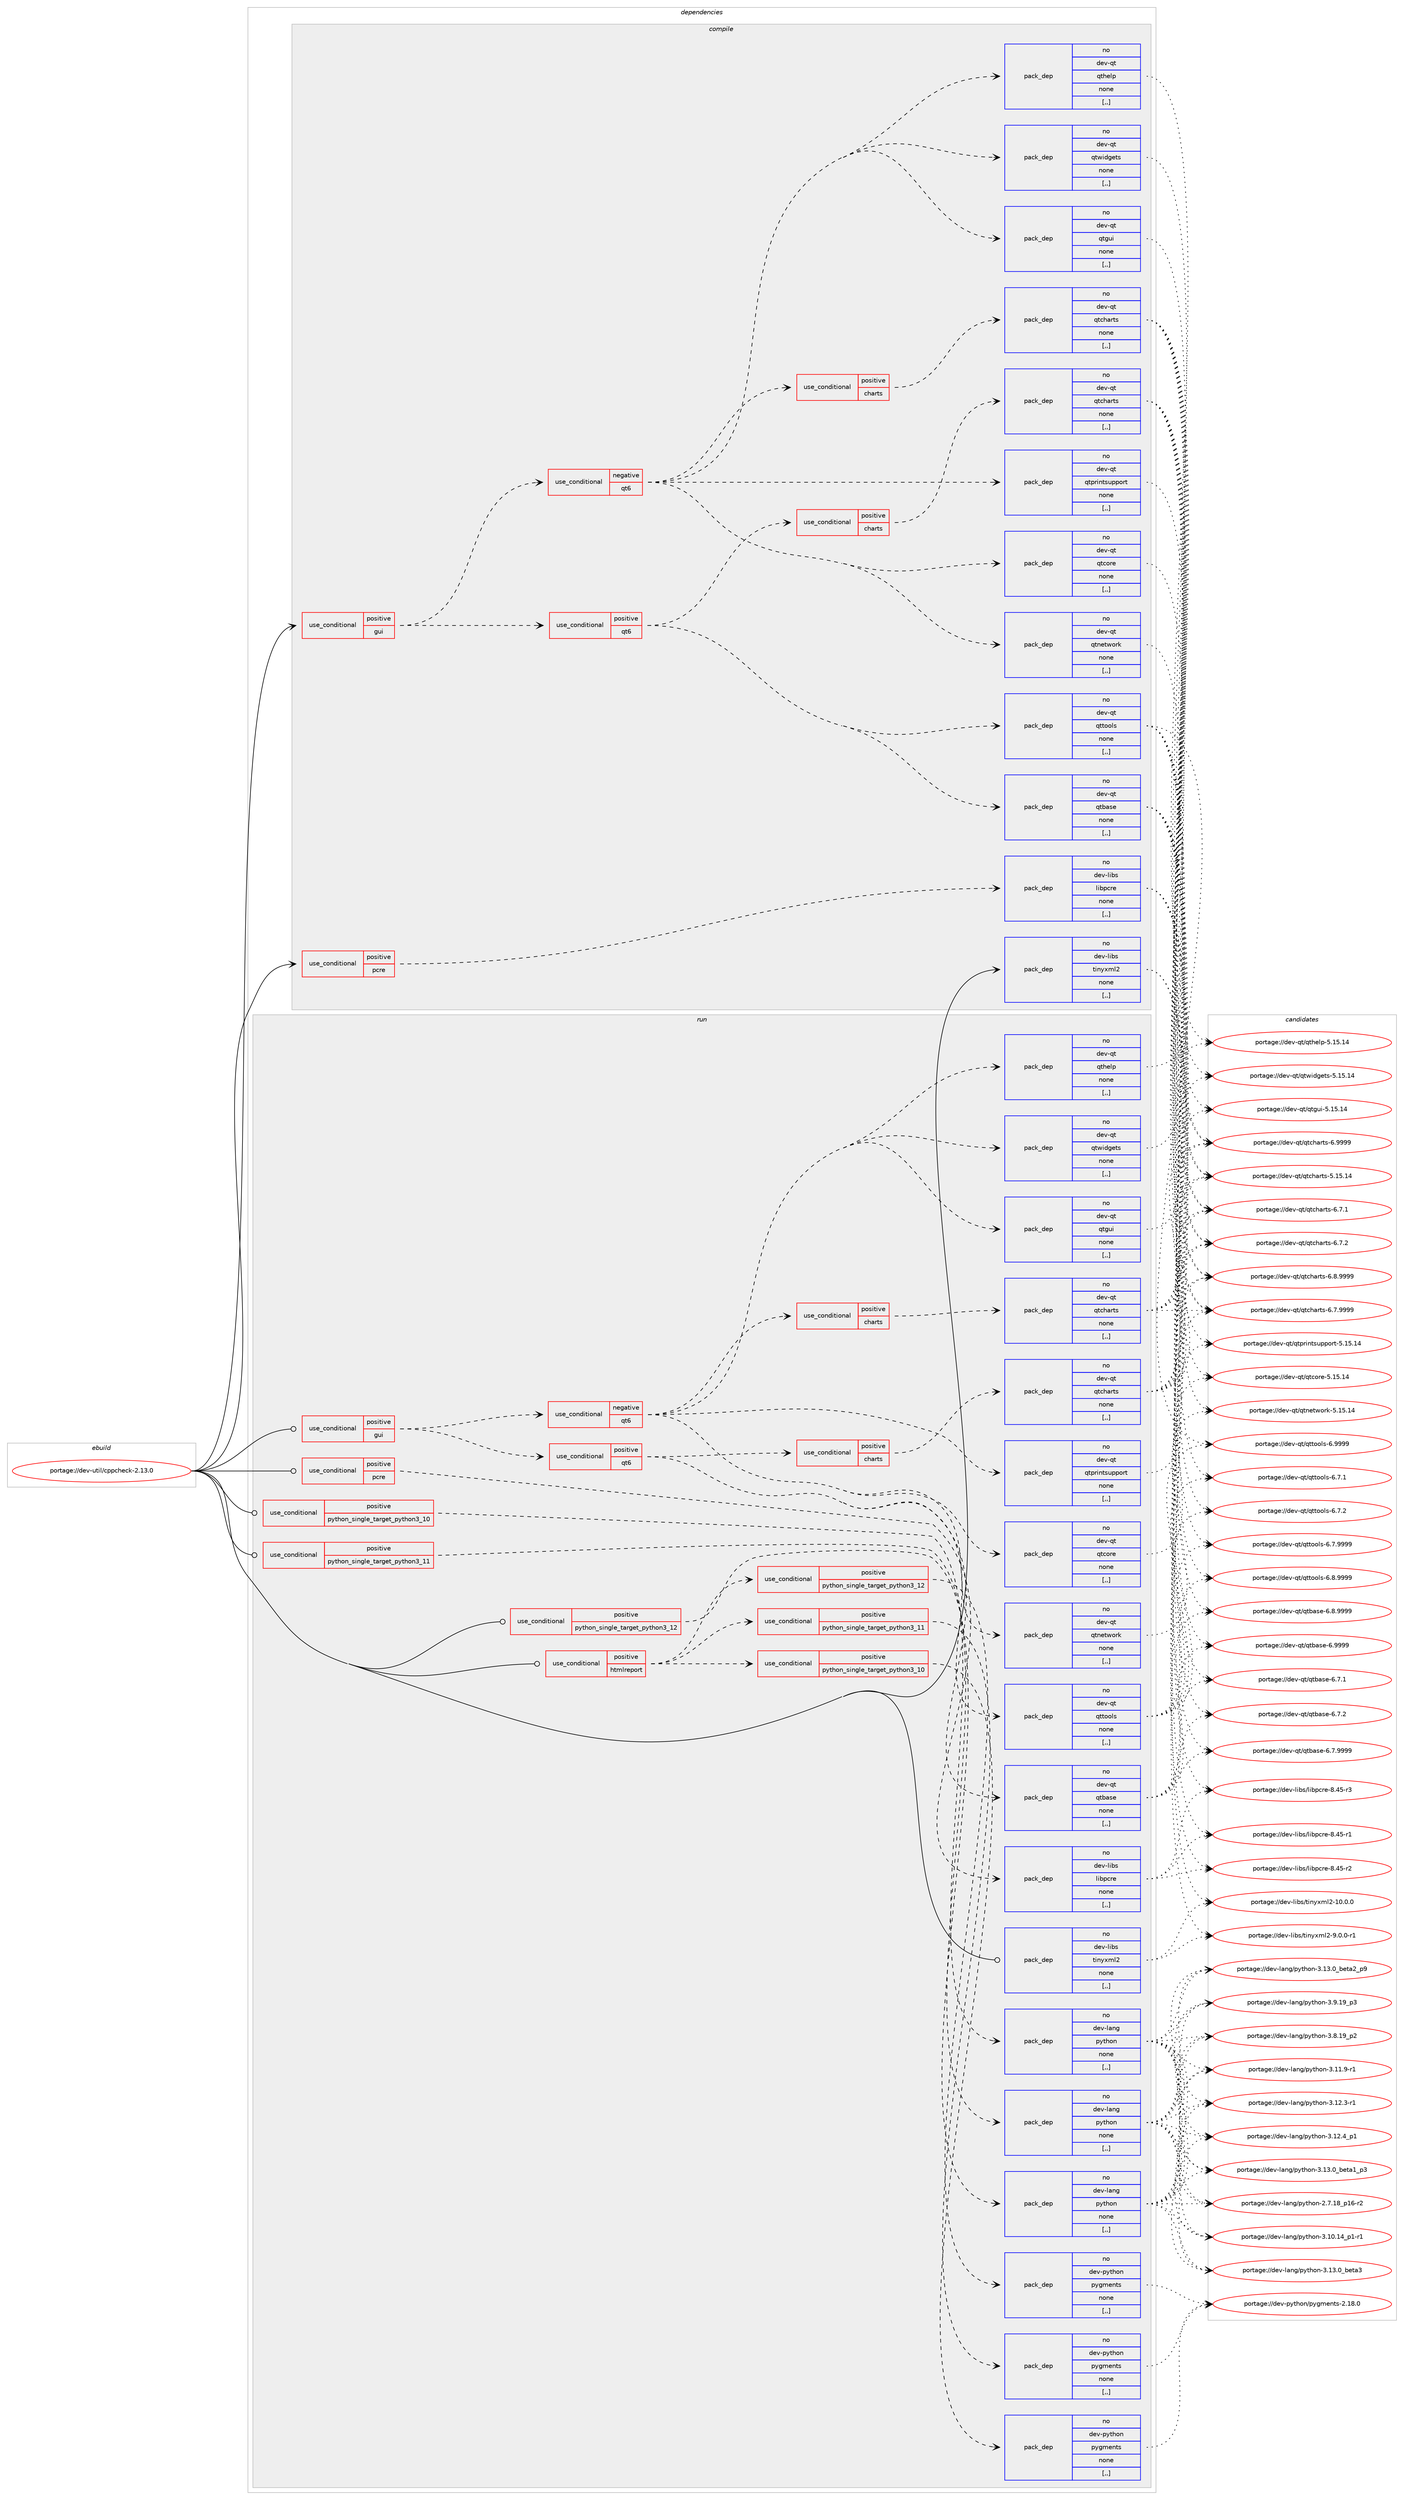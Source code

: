 digraph prolog {

# *************
# Graph options
# *************

newrank=true;
concentrate=true;
compound=true;
graph [rankdir=LR,fontname=Helvetica,fontsize=10,ranksep=1.5];#, ranksep=2.5, nodesep=0.2];
edge  [arrowhead=vee];
node  [fontname=Helvetica,fontsize=10];

# **********
# The ebuild
# **********

subgraph cluster_leftcol {
color=gray;
rank=same;
label=<<i>ebuild</i>>;
id [label="portage://dev-util/cppcheck-2.13.0", color=red, width=4, href="../dev-util/cppcheck-2.13.0.svg"];
}

# ****************
# The dependencies
# ****************

subgraph cluster_midcol {
color=gray;
label=<<i>dependencies</i>>;
subgraph cluster_compile {
fillcolor="#eeeeee";
style=filled;
label=<<i>compile</i>>;
subgraph cond58137 {
dependency207832 [label=<<TABLE BORDER="0" CELLBORDER="1" CELLSPACING="0" CELLPADDING="4"><TR><TD ROWSPAN="3" CELLPADDING="10">use_conditional</TD></TR><TR><TD>positive</TD></TR><TR><TD>gui</TD></TR></TABLE>>, shape=none, color=red];
subgraph cond58138 {
dependency207833 [label=<<TABLE BORDER="0" CELLBORDER="1" CELLSPACING="0" CELLPADDING="4"><TR><TD ROWSPAN="3" CELLPADDING="10">use_conditional</TD></TR><TR><TD>positive</TD></TR><TR><TD>qt6</TD></TR></TABLE>>, shape=none, color=red];
subgraph pack148309 {
dependency207834 [label=<<TABLE BORDER="0" CELLBORDER="1" CELLSPACING="0" CELLPADDING="4" WIDTH="220"><TR><TD ROWSPAN="6" CELLPADDING="30">pack_dep</TD></TR><TR><TD WIDTH="110">no</TD></TR><TR><TD>dev-qt</TD></TR><TR><TD>qtbase</TD></TR><TR><TD>none</TD></TR><TR><TD>[,,]</TD></TR></TABLE>>, shape=none, color=blue];
}
dependency207833:e -> dependency207834:w [weight=20,style="dashed",arrowhead="vee"];
subgraph pack148310 {
dependency207835 [label=<<TABLE BORDER="0" CELLBORDER="1" CELLSPACING="0" CELLPADDING="4" WIDTH="220"><TR><TD ROWSPAN="6" CELLPADDING="30">pack_dep</TD></TR><TR><TD WIDTH="110">no</TD></TR><TR><TD>dev-qt</TD></TR><TR><TD>qttools</TD></TR><TR><TD>none</TD></TR><TR><TD>[,,]</TD></TR></TABLE>>, shape=none, color=blue];
}
dependency207833:e -> dependency207835:w [weight=20,style="dashed",arrowhead="vee"];
subgraph cond58139 {
dependency207836 [label=<<TABLE BORDER="0" CELLBORDER="1" CELLSPACING="0" CELLPADDING="4"><TR><TD ROWSPAN="3" CELLPADDING="10">use_conditional</TD></TR><TR><TD>positive</TD></TR><TR><TD>charts</TD></TR></TABLE>>, shape=none, color=red];
subgraph pack148311 {
dependency207837 [label=<<TABLE BORDER="0" CELLBORDER="1" CELLSPACING="0" CELLPADDING="4" WIDTH="220"><TR><TD ROWSPAN="6" CELLPADDING="30">pack_dep</TD></TR><TR><TD WIDTH="110">no</TD></TR><TR><TD>dev-qt</TD></TR><TR><TD>qtcharts</TD></TR><TR><TD>none</TD></TR><TR><TD>[,,]</TD></TR></TABLE>>, shape=none, color=blue];
}
dependency207836:e -> dependency207837:w [weight=20,style="dashed",arrowhead="vee"];
}
dependency207833:e -> dependency207836:w [weight=20,style="dashed",arrowhead="vee"];
}
dependency207832:e -> dependency207833:w [weight=20,style="dashed",arrowhead="vee"];
subgraph cond58140 {
dependency207838 [label=<<TABLE BORDER="0" CELLBORDER="1" CELLSPACING="0" CELLPADDING="4"><TR><TD ROWSPAN="3" CELLPADDING="10">use_conditional</TD></TR><TR><TD>negative</TD></TR><TR><TD>qt6</TD></TR></TABLE>>, shape=none, color=red];
subgraph pack148312 {
dependency207839 [label=<<TABLE BORDER="0" CELLBORDER="1" CELLSPACING="0" CELLPADDING="4" WIDTH="220"><TR><TD ROWSPAN="6" CELLPADDING="30">pack_dep</TD></TR><TR><TD WIDTH="110">no</TD></TR><TR><TD>dev-qt</TD></TR><TR><TD>qtcore</TD></TR><TR><TD>none</TD></TR><TR><TD>[,,]</TD></TR></TABLE>>, shape=none, color=blue];
}
dependency207838:e -> dependency207839:w [weight=20,style="dashed",arrowhead="vee"];
subgraph pack148313 {
dependency207840 [label=<<TABLE BORDER="0" CELLBORDER="1" CELLSPACING="0" CELLPADDING="4" WIDTH="220"><TR><TD ROWSPAN="6" CELLPADDING="30">pack_dep</TD></TR><TR><TD WIDTH="110">no</TD></TR><TR><TD>dev-qt</TD></TR><TR><TD>qtgui</TD></TR><TR><TD>none</TD></TR><TR><TD>[,,]</TD></TR></TABLE>>, shape=none, color=blue];
}
dependency207838:e -> dependency207840:w [weight=20,style="dashed",arrowhead="vee"];
subgraph pack148314 {
dependency207841 [label=<<TABLE BORDER="0" CELLBORDER="1" CELLSPACING="0" CELLPADDING="4" WIDTH="220"><TR><TD ROWSPAN="6" CELLPADDING="30">pack_dep</TD></TR><TR><TD WIDTH="110">no</TD></TR><TR><TD>dev-qt</TD></TR><TR><TD>qthelp</TD></TR><TR><TD>none</TD></TR><TR><TD>[,,]</TD></TR></TABLE>>, shape=none, color=blue];
}
dependency207838:e -> dependency207841:w [weight=20,style="dashed",arrowhead="vee"];
subgraph pack148315 {
dependency207842 [label=<<TABLE BORDER="0" CELLBORDER="1" CELLSPACING="0" CELLPADDING="4" WIDTH="220"><TR><TD ROWSPAN="6" CELLPADDING="30">pack_dep</TD></TR><TR><TD WIDTH="110">no</TD></TR><TR><TD>dev-qt</TD></TR><TR><TD>qtnetwork</TD></TR><TR><TD>none</TD></TR><TR><TD>[,,]</TD></TR></TABLE>>, shape=none, color=blue];
}
dependency207838:e -> dependency207842:w [weight=20,style="dashed",arrowhead="vee"];
subgraph pack148316 {
dependency207843 [label=<<TABLE BORDER="0" CELLBORDER="1" CELLSPACING="0" CELLPADDING="4" WIDTH="220"><TR><TD ROWSPAN="6" CELLPADDING="30">pack_dep</TD></TR><TR><TD WIDTH="110">no</TD></TR><TR><TD>dev-qt</TD></TR><TR><TD>qtprintsupport</TD></TR><TR><TD>none</TD></TR><TR><TD>[,,]</TD></TR></TABLE>>, shape=none, color=blue];
}
dependency207838:e -> dependency207843:w [weight=20,style="dashed",arrowhead="vee"];
subgraph pack148317 {
dependency207844 [label=<<TABLE BORDER="0" CELLBORDER="1" CELLSPACING="0" CELLPADDING="4" WIDTH="220"><TR><TD ROWSPAN="6" CELLPADDING="30">pack_dep</TD></TR><TR><TD WIDTH="110">no</TD></TR><TR><TD>dev-qt</TD></TR><TR><TD>qtwidgets</TD></TR><TR><TD>none</TD></TR><TR><TD>[,,]</TD></TR></TABLE>>, shape=none, color=blue];
}
dependency207838:e -> dependency207844:w [weight=20,style="dashed",arrowhead="vee"];
subgraph cond58141 {
dependency207845 [label=<<TABLE BORDER="0" CELLBORDER="1" CELLSPACING="0" CELLPADDING="4"><TR><TD ROWSPAN="3" CELLPADDING="10">use_conditional</TD></TR><TR><TD>positive</TD></TR><TR><TD>charts</TD></TR></TABLE>>, shape=none, color=red];
subgraph pack148318 {
dependency207846 [label=<<TABLE BORDER="0" CELLBORDER="1" CELLSPACING="0" CELLPADDING="4" WIDTH="220"><TR><TD ROWSPAN="6" CELLPADDING="30">pack_dep</TD></TR><TR><TD WIDTH="110">no</TD></TR><TR><TD>dev-qt</TD></TR><TR><TD>qtcharts</TD></TR><TR><TD>none</TD></TR><TR><TD>[,,]</TD></TR></TABLE>>, shape=none, color=blue];
}
dependency207845:e -> dependency207846:w [weight=20,style="dashed",arrowhead="vee"];
}
dependency207838:e -> dependency207845:w [weight=20,style="dashed",arrowhead="vee"];
}
dependency207832:e -> dependency207838:w [weight=20,style="dashed",arrowhead="vee"];
}
id:e -> dependency207832:w [weight=20,style="solid",arrowhead="vee"];
subgraph cond58142 {
dependency207847 [label=<<TABLE BORDER="0" CELLBORDER="1" CELLSPACING="0" CELLPADDING="4"><TR><TD ROWSPAN="3" CELLPADDING="10">use_conditional</TD></TR><TR><TD>positive</TD></TR><TR><TD>pcre</TD></TR></TABLE>>, shape=none, color=red];
subgraph pack148319 {
dependency207848 [label=<<TABLE BORDER="0" CELLBORDER="1" CELLSPACING="0" CELLPADDING="4" WIDTH="220"><TR><TD ROWSPAN="6" CELLPADDING="30">pack_dep</TD></TR><TR><TD WIDTH="110">no</TD></TR><TR><TD>dev-libs</TD></TR><TR><TD>libpcre</TD></TR><TR><TD>none</TD></TR><TR><TD>[,,]</TD></TR></TABLE>>, shape=none, color=blue];
}
dependency207847:e -> dependency207848:w [weight=20,style="dashed",arrowhead="vee"];
}
id:e -> dependency207847:w [weight=20,style="solid",arrowhead="vee"];
subgraph pack148320 {
dependency207849 [label=<<TABLE BORDER="0" CELLBORDER="1" CELLSPACING="0" CELLPADDING="4" WIDTH="220"><TR><TD ROWSPAN="6" CELLPADDING="30">pack_dep</TD></TR><TR><TD WIDTH="110">no</TD></TR><TR><TD>dev-libs</TD></TR><TR><TD>tinyxml2</TD></TR><TR><TD>none</TD></TR><TR><TD>[,,]</TD></TR></TABLE>>, shape=none, color=blue];
}
id:e -> dependency207849:w [weight=20,style="solid",arrowhead="vee"];
}
subgraph cluster_compileandrun {
fillcolor="#eeeeee";
style=filled;
label=<<i>compile and run</i>>;
}
subgraph cluster_run {
fillcolor="#eeeeee";
style=filled;
label=<<i>run</i>>;
subgraph cond58143 {
dependency207850 [label=<<TABLE BORDER="0" CELLBORDER="1" CELLSPACING="0" CELLPADDING="4"><TR><TD ROWSPAN="3" CELLPADDING="10">use_conditional</TD></TR><TR><TD>positive</TD></TR><TR><TD>gui</TD></TR></TABLE>>, shape=none, color=red];
subgraph cond58144 {
dependency207851 [label=<<TABLE BORDER="0" CELLBORDER="1" CELLSPACING="0" CELLPADDING="4"><TR><TD ROWSPAN="3" CELLPADDING="10">use_conditional</TD></TR><TR><TD>positive</TD></TR><TR><TD>qt6</TD></TR></TABLE>>, shape=none, color=red];
subgraph pack148321 {
dependency207852 [label=<<TABLE BORDER="0" CELLBORDER="1" CELLSPACING="0" CELLPADDING="4" WIDTH="220"><TR><TD ROWSPAN="6" CELLPADDING="30">pack_dep</TD></TR><TR><TD WIDTH="110">no</TD></TR><TR><TD>dev-qt</TD></TR><TR><TD>qtbase</TD></TR><TR><TD>none</TD></TR><TR><TD>[,,]</TD></TR></TABLE>>, shape=none, color=blue];
}
dependency207851:e -> dependency207852:w [weight=20,style="dashed",arrowhead="vee"];
subgraph pack148322 {
dependency207853 [label=<<TABLE BORDER="0" CELLBORDER="1" CELLSPACING="0" CELLPADDING="4" WIDTH="220"><TR><TD ROWSPAN="6" CELLPADDING="30">pack_dep</TD></TR><TR><TD WIDTH="110">no</TD></TR><TR><TD>dev-qt</TD></TR><TR><TD>qttools</TD></TR><TR><TD>none</TD></TR><TR><TD>[,,]</TD></TR></TABLE>>, shape=none, color=blue];
}
dependency207851:e -> dependency207853:w [weight=20,style="dashed",arrowhead="vee"];
subgraph cond58145 {
dependency207854 [label=<<TABLE BORDER="0" CELLBORDER="1" CELLSPACING="0" CELLPADDING="4"><TR><TD ROWSPAN="3" CELLPADDING="10">use_conditional</TD></TR><TR><TD>positive</TD></TR><TR><TD>charts</TD></TR></TABLE>>, shape=none, color=red];
subgraph pack148323 {
dependency207855 [label=<<TABLE BORDER="0" CELLBORDER="1" CELLSPACING="0" CELLPADDING="4" WIDTH="220"><TR><TD ROWSPAN="6" CELLPADDING="30">pack_dep</TD></TR><TR><TD WIDTH="110">no</TD></TR><TR><TD>dev-qt</TD></TR><TR><TD>qtcharts</TD></TR><TR><TD>none</TD></TR><TR><TD>[,,]</TD></TR></TABLE>>, shape=none, color=blue];
}
dependency207854:e -> dependency207855:w [weight=20,style="dashed",arrowhead="vee"];
}
dependency207851:e -> dependency207854:w [weight=20,style="dashed",arrowhead="vee"];
}
dependency207850:e -> dependency207851:w [weight=20,style="dashed",arrowhead="vee"];
subgraph cond58146 {
dependency207856 [label=<<TABLE BORDER="0" CELLBORDER="1" CELLSPACING="0" CELLPADDING="4"><TR><TD ROWSPAN="3" CELLPADDING="10">use_conditional</TD></TR><TR><TD>negative</TD></TR><TR><TD>qt6</TD></TR></TABLE>>, shape=none, color=red];
subgraph pack148324 {
dependency207857 [label=<<TABLE BORDER="0" CELLBORDER="1" CELLSPACING="0" CELLPADDING="4" WIDTH="220"><TR><TD ROWSPAN="6" CELLPADDING="30">pack_dep</TD></TR><TR><TD WIDTH="110">no</TD></TR><TR><TD>dev-qt</TD></TR><TR><TD>qtcore</TD></TR><TR><TD>none</TD></TR><TR><TD>[,,]</TD></TR></TABLE>>, shape=none, color=blue];
}
dependency207856:e -> dependency207857:w [weight=20,style="dashed",arrowhead="vee"];
subgraph pack148325 {
dependency207858 [label=<<TABLE BORDER="0" CELLBORDER="1" CELLSPACING="0" CELLPADDING="4" WIDTH="220"><TR><TD ROWSPAN="6" CELLPADDING="30">pack_dep</TD></TR><TR><TD WIDTH="110">no</TD></TR><TR><TD>dev-qt</TD></TR><TR><TD>qtgui</TD></TR><TR><TD>none</TD></TR><TR><TD>[,,]</TD></TR></TABLE>>, shape=none, color=blue];
}
dependency207856:e -> dependency207858:w [weight=20,style="dashed",arrowhead="vee"];
subgraph pack148326 {
dependency207859 [label=<<TABLE BORDER="0" CELLBORDER="1" CELLSPACING="0" CELLPADDING="4" WIDTH="220"><TR><TD ROWSPAN="6" CELLPADDING="30">pack_dep</TD></TR><TR><TD WIDTH="110">no</TD></TR><TR><TD>dev-qt</TD></TR><TR><TD>qthelp</TD></TR><TR><TD>none</TD></TR><TR><TD>[,,]</TD></TR></TABLE>>, shape=none, color=blue];
}
dependency207856:e -> dependency207859:w [weight=20,style="dashed",arrowhead="vee"];
subgraph pack148327 {
dependency207860 [label=<<TABLE BORDER="0" CELLBORDER="1" CELLSPACING="0" CELLPADDING="4" WIDTH="220"><TR><TD ROWSPAN="6" CELLPADDING="30">pack_dep</TD></TR><TR><TD WIDTH="110">no</TD></TR><TR><TD>dev-qt</TD></TR><TR><TD>qtnetwork</TD></TR><TR><TD>none</TD></TR><TR><TD>[,,]</TD></TR></TABLE>>, shape=none, color=blue];
}
dependency207856:e -> dependency207860:w [weight=20,style="dashed",arrowhead="vee"];
subgraph pack148328 {
dependency207861 [label=<<TABLE BORDER="0" CELLBORDER="1" CELLSPACING="0" CELLPADDING="4" WIDTH="220"><TR><TD ROWSPAN="6" CELLPADDING="30">pack_dep</TD></TR><TR><TD WIDTH="110">no</TD></TR><TR><TD>dev-qt</TD></TR><TR><TD>qtprintsupport</TD></TR><TR><TD>none</TD></TR><TR><TD>[,,]</TD></TR></TABLE>>, shape=none, color=blue];
}
dependency207856:e -> dependency207861:w [weight=20,style="dashed",arrowhead="vee"];
subgraph pack148329 {
dependency207862 [label=<<TABLE BORDER="0" CELLBORDER="1" CELLSPACING="0" CELLPADDING="4" WIDTH="220"><TR><TD ROWSPAN="6" CELLPADDING="30">pack_dep</TD></TR><TR><TD WIDTH="110">no</TD></TR><TR><TD>dev-qt</TD></TR><TR><TD>qtwidgets</TD></TR><TR><TD>none</TD></TR><TR><TD>[,,]</TD></TR></TABLE>>, shape=none, color=blue];
}
dependency207856:e -> dependency207862:w [weight=20,style="dashed",arrowhead="vee"];
subgraph cond58147 {
dependency207863 [label=<<TABLE BORDER="0" CELLBORDER="1" CELLSPACING="0" CELLPADDING="4"><TR><TD ROWSPAN="3" CELLPADDING="10">use_conditional</TD></TR><TR><TD>positive</TD></TR><TR><TD>charts</TD></TR></TABLE>>, shape=none, color=red];
subgraph pack148330 {
dependency207864 [label=<<TABLE BORDER="0" CELLBORDER="1" CELLSPACING="0" CELLPADDING="4" WIDTH="220"><TR><TD ROWSPAN="6" CELLPADDING="30">pack_dep</TD></TR><TR><TD WIDTH="110">no</TD></TR><TR><TD>dev-qt</TD></TR><TR><TD>qtcharts</TD></TR><TR><TD>none</TD></TR><TR><TD>[,,]</TD></TR></TABLE>>, shape=none, color=blue];
}
dependency207863:e -> dependency207864:w [weight=20,style="dashed",arrowhead="vee"];
}
dependency207856:e -> dependency207863:w [weight=20,style="dashed",arrowhead="vee"];
}
dependency207850:e -> dependency207856:w [weight=20,style="dashed",arrowhead="vee"];
}
id:e -> dependency207850:w [weight=20,style="solid",arrowhead="odot"];
subgraph cond58148 {
dependency207865 [label=<<TABLE BORDER="0" CELLBORDER="1" CELLSPACING="0" CELLPADDING="4"><TR><TD ROWSPAN="3" CELLPADDING="10">use_conditional</TD></TR><TR><TD>positive</TD></TR><TR><TD>htmlreport</TD></TR></TABLE>>, shape=none, color=red];
subgraph cond58149 {
dependency207866 [label=<<TABLE BORDER="0" CELLBORDER="1" CELLSPACING="0" CELLPADDING="4"><TR><TD ROWSPAN="3" CELLPADDING="10">use_conditional</TD></TR><TR><TD>positive</TD></TR><TR><TD>python_single_target_python3_10</TD></TR></TABLE>>, shape=none, color=red];
subgraph pack148331 {
dependency207867 [label=<<TABLE BORDER="0" CELLBORDER="1" CELLSPACING="0" CELLPADDING="4" WIDTH="220"><TR><TD ROWSPAN="6" CELLPADDING="30">pack_dep</TD></TR><TR><TD WIDTH="110">no</TD></TR><TR><TD>dev-python</TD></TR><TR><TD>pygments</TD></TR><TR><TD>none</TD></TR><TR><TD>[,,]</TD></TR></TABLE>>, shape=none, color=blue];
}
dependency207866:e -> dependency207867:w [weight=20,style="dashed",arrowhead="vee"];
}
dependency207865:e -> dependency207866:w [weight=20,style="dashed",arrowhead="vee"];
subgraph cond58150 {
dependency207868 [label=<<TABLE BORDER="0" CELLBORDER="1" CELLSPACING="0" CELLPADDING="4"><TR><TD ROWSPAN="3" CELLPADDING="10">use_conditional</TD></TR><TR><TD>positive</TD></TR><TR><TD>python_single_target_python3_11</TD></TR></TABLE>>, shape=none, color=red];
subgraph pack148332 {
dependency207869 [label=<<TABLE BORDER="0" CELLBORDER="1" CELLSPACING="0" CELLPADDING="4" WIDTH="220"><TR><TD ROWSPAN="6" CELLPADDING="30">pack_dep</TD></TR><TR><TD WIDTH="110">no</TD></TR><TR><TD>dev-python</TD></TR><TR><TD>pygments</TD></TR><TR><TD>none</TD></TR><TR><TD>[,,]</TD></TR></TABLE>>, shape=none, color=blue];
}
dependency207868:e -> dependency207869:w [weight=20,style="dashed",arrowhead="vee"];
}
dependency207865:e -> dependency207868:w [weight=20,style="dashed",arrowhead="vee"];
subgraph cond58151 {
dependency207870 [label=<<TABLE BORDER="0" CELLBORDER="1" CELLSPACING="0" CELLPADDING="4"><TR><TD ROWSPAN="3" CELLPADDING="10">use_conditional</TD></TR><TR><TD>positive</TD></TR><TR><TD>python_single_target_python3_12</TD></TR></TABLE>>, shape=none, color=red];
subgraph pack148333 {
dependency207871 [label=<<TABLE BORDER="0" CELLBORDER="1" CELLSPACING="0" CELLPADDING="4" WIDTH="220"><TR><TD ROWSPAN="6" CELLPADDING="30">pack_dep</TD></TR><TR><TD WIDTH="110">no</TD></TR><TR><TD>dev-python</TD></TR><TR><TD>pygments</TD></TR><TR><TD>none</TD></TR><TR><TD>[,,]</TD></TR></TABLE>>, shape=none, color=blue];
}
dependency207870:e -> dependency207871:w [weight=20,style="dashed",arrowhead="vee"];
}
dependency207865:e -> dependency207870:w [weight=20,style="dashed",arrowhead="vee"];
}
id:e -> dependency207865:w [weight=20,style="solid",arrowhead="odot"];
subgraph cond58152 {
dependency207872 [label=<<TABLE BORDER="0" CELLBORDER="1" CELLSPACING="0" CELLPADDING="4"><TR><TD ROWSPAN="3" CELLPADDING="10">use_conditional</TD></TR><TR><TD>positive</TD></TR><TR><TD>pcre</TD></TR></TABLE>>, shape=none, color=red];
subgraph pack148334 {
dependency207873 [label=<<TABLE BORDER="0" CELLBORDER="1" CELLSPACING="0" CELLPADDING="4" WIDTH="220"><TR><TD ROWSPAN="6" CELLPADDING="30">pack_dep</TD></TR><TR><TD WIDTH="110">no</TD></TR><TR><TD>dev-libs</TD></TR><TR><TD>libpcre</TD></TR><TR><TD>none</TD></TR><TR><TD>[,,]</TD></TR></TABLE>>, shape=none, color=blue];
}
dependency207872:e -> dependency207873:w [weight=20,style="dashed",arrowhead="vee"];
}
id:e -> dependency207872:w [weight=20,style="solid",arrowhead="odot"];
subgraph cond58153 {
dependency207874 [label=<<TABLE BORDER="0" CELLBORDER="1" CELLSPACING="0" CELLPADDING="4"><TR><TD ROWSPAN="3" CELLPADDING="10">use_conditional</TD></TR><TR><TD>positive</TD></TR><TR><TD>python_single_target_python3_10</TD></TR></TABLE>>, shape=none, color=red];
subgraph pack148335 {
dependency207875 [label=<<TABLE BORDER="0" CELLBORDER="1" CELLSPACING="0" CELLPADDING="4" WIDTH="220"><TR><TD ROWSPAN="6" CELLPADDING="30">pack_dep</TD></TR><TR><TD WIDTH="110">no</TD></TR><TR><TD>dev-lang</TD></TR><TR><TD>python</TD></TR><TR><TD>none</TD></TR><TR><TD>[,,]</TD></TR></TABLE>>, shape=none, color=blue];
}
dependency207874:e -> dependency207875:w [weight=20,style="dashed",arrowhead="vee"];
}
id:e -> dependency207874:w [weight=20,style="solid",arrowhead="odot"];
subgraph cond58154 {
dependency207876 [label=<<TABLE BORDER="0" CELLBORDER="1" CELLSPACING="0" CELLPADDING="4"><TR><TD ROWSPAN="3" CELLPADDING="10">use_conditional</TD></TR><TR><TD>positive</TD></TR><TR><TD>python_single_target_python3_11</TD></TR></TABLE>>, shape=none, color=red];
subgraph pack148336 {
dependency207877 [label=<<TABLE BORDER="0" CELLBORDER="1" CELLSPACING="0" CELLPADDING="4" WIDTH="220"><TR><TD ROWSPAN="6" CELLPADDING="30">pack_dep</TD></TR><TR><TD WIDTH="110">no</TD></TR><TR><TD>dev-lang</TD></TR><TR><TD>python</TD></TR><TR><TD>none</TD></TR><TR><TD>[,,]</TD></TR></TABLE>>, shape=none, color=blue];
}
dependency207876:e -> dependency207877:w [weight=20,style="dashed",arrowhead="vee"];
}
id:e -> dependency207876:w [weight=20,style="solid",arrowhead="odot"];
subgraph cond58155 {
dependency207878 [label=<<TABLE BORDER="0" CELLBORDER="1" CELLSPACING="0" CELLPADDING="4"><TR><TD ROWSPAN="3" CELLPADDING="10">use_conditional</TD></TR><TR><TD>positive</TD></TR><TR><TD>python_single_target_python3_12</TD></TR></TABLE>>, shape=none, color=red];
subgraph pack148337 {
dependency207879 [label=<<TABLE BORDER="0" CELLBORDER="1" CELLSPACING="0" CELLPADDING="4" WIDTH="220"><TR><TD ROWSPAN="6" CELLPADDING="30">pack_dep</TD></TR><TR><TD WIDTH="110">no</TD></TR><TR><TD>dev-lang</TD></TR><TR><TD>python</TD></TR><TR><TD>none</TD></TR><TR><TD>[,,]</TD></TR></TABLE>>, shape=none, color=blue];
}
dependency207878:e -> dependency207879:w [weight=20,style="dashed",arrowhead="vee"];
}
id:e -> dependency207878:w [weight=20,style="solid",arrowhead="odot"];
subgraph pack148338 {
dependency207880 [label=<<TABLE BORDER="0" CELLBORDER="1" CELLSPACING="0" CELLPADDING="4" WIDTH="220"><TR><TD ROWSPAN="6" CELLPADDING="30">pack_dep</TD></TR><TR><TD WIDTH="110">no</TD></TR><TR><TD>dev-libs</TD></TR><TR><TD>tinyxml2</TD></TR><TR><TD>none</TD></TR><TR><TD>[,,]</TD></TR></TABLE>>, shape=none, color=blue];
}
id:e -> dependency207880:w [weight=20,style="solid",arrowhead="odot"];
}
}

# **************
# The candidates
# **************

subgraph cluster_choices {
rank=same;
color=gray;
label=<<i>candidates</i>>;

subgraph choice148309 {
color=black;
nodesep=1;
choice10010111845113116471131169897115101455446554649 [label="portage://dev-qt/qtbase-6.7.1", color=red, width=4,href="../dev-qt/qtbase-6.7.1.svg"];
choice10010111845113116471131169897115101455446554650 [label="portage://dev-qt/qtbase-6.7.2", color=red, width=4,href="../dev-qt/qtbase-6.7.2.svg"];
choice10010111845113116471131169897115101455446554657575757 [label="portage://dev-qt/qtbase-6.7.9999", color=red, width=4,href="../dev-qt/qtbase-6.7.9999.svg"];
choice10010111845113116471131169897115101455446564657575757 [label="portage://dev-qt/qtbase-6.8.9999", color=red, width=4,href="../dev-qt/qtbase-6.8.9999.svg"];
choice1001011184511311647113116989711510145544657575757 [label="portage://dev-qt/qtbase-6.9999", color=red, width=4,href="../dev-qt/qtbase-6.9999.svg"];
dependency207834:e -> choice10010111845113116471131169897115101455446554649:w [style=dotted,weight="100"];
dependency207834:e -> choice10010111845113116471131169897115101455446554650:w [style=dotted,weight="100"];
dependency207834:e -> choice10010111845113116471131169897115101455446554657575757:w [style=dotted,weight="100"];
dependency207834:e -> choice10010111845113116471131169897115101455446564657575757:w [style=dotted,weight="100"];
dependency207834:e -> choice1001011184511311647113116989711510145544657575757:w [style=dotted,weight="100"];
}
subgraph choice148310 {
color=black;
nodesep=1;
choice1001011184511311647113116116111111108115455446554649 [label="portage://dev-qt/qttools-6.7.1", color=red, width=4,href="../dev-qt/qttools-6.7.1.svg"];
choice1001011184511311647113116116111111108115455446554650 [label="portage://dev-qt/qttools-6.7.2", color=red, width=4,href="../dev-qt/qttools-6.7.2.svg"];
choice1001011184511311647113116116111111108115455446554657575757 [label="portage://dev-qt/qttools-6.7.9999", color=red, width=4,href="../dev-qt/qttools-6.7.9999.svg"];
choice1001011184511311647113116116111111108115455446564657575757 [label="portage://dev-qt/qttools-6.8.9999", color=red, width=4,href="../dev-qt/qttools-6.8.9999.svg"];
choice100101118451131164711311611611111110811545544657575757 [label="portage://dev-qt/qttools-6.9999", color=red, width=4,href="../dev-qt/qttools-6.9999.svg"];
dependency207835:e -> choice1001011184511311647113116116111111108115455446554649:w [style=dotted,weight="100"];
dependency207835:e -> choice1001011184511311647113116116111111108115455446554650:w [style=dotted,weight="100"];
dependency207835:e -> choice1001011184511311647113116116111111108115455446554657575757:w [style=dotted,weight="100"];
dependency207835:e -> choice1001011184511311647113116116111111108115455446564657575757:w [style=dotted,weight="100"];
dependency207835:e -> choice100101118451131164711311611611111110811545544657575757:w [style=dotted,weight="100"];
}
subgraph choice148311 {
color=black;
nodesep=1;
choice100101118451131164711311699104971141161154553464953464952 [label="portage://dev-qt/qtcharts-5.15.14", color=red, width=4,href="../dev-qt/qtcharts-5.15.14.svg"];
choice10010111845113116471131169910497114116115455446554649 [label="portage://dev-qt/qtcharts-6.7.1", color=red, width=4,href="../dev-qt/qtcharts-6.7.1.svg"];
choice10010111845113116471131169910497114116115455446554650 [label="portage://dev-qt/qtcharts-6.7.2", color=red, width=4,href="../dev-qt/qtcharts-6.7.2.svg"];
choice10010111845113116471131169910497114116115455446554657575757 [label="portage://dev-qt/qtcharts-6.7.9999", color=red, width=4,href="../dev-qt/qtcharts-6.7.9999.svg"];
choice10010111845113116471131169910497114116115455446564657575757 [label="portage://dev-qt/qtcharts-6.8.9999", color=red, width=4,href="../dev-qt/qtcharts-6.8.9999.svg"];
choice1001011184511311647113116991049711411611545544657575757 [label="portage://dev-qt/qtcharts-6.9999", color=red, width=4,href="../dev-qt/qtcharts-6.9999.svg"];
dependency207837:e -> choice100101118451131164711311699104971141161154553464953464952:w [style=dotted,weight="100"];
dependency207837:e -> choice10010111845113116471131169910497114116115455446554649:w [style=dotted,weight="100"];
dependency207837:e -> choice10010111845113116471131169910497114116115455446554650:w [style=dotted,weight="100"];
dependency207837:e -> choice10010111845113116471131169910497114116115455446554657575757:w [style=dotted,weight="100"];
dependency207837:e -> choice10010111845113116471131169910497114116115455446564657575757:w [style=dotted,weight="100"];
dependency207837:e -> choice1001011184511311647113116991049711411611545544657575757:w [style=dotted,weight="100"];
}
subgraph choice148312 {
color=black;
nodesep=1;
choice1001011184511311647113116991111141014553464953464952 [label="portage://dev-qt/qtcore-5.15.14", color=red, width=4,href="../dev-qt/qtcore-5.15.14.svg"];
dependency207839:e -> choice1001011184511311647113116991111141014553464953464952:w [style=dotted,weight="100"];
}
subgraph choice148313 {
color=black;
nodesep=1;
choice10010111845113116471131161031171054553464953464952 [label="portage://dev-qt/qtgui-5.15.14", color=red, width=4,href="../dev-qt/qtgui-5.15.14.svg"];
dependency207840:e -> choice10010111845113116471131161031171054553464953464952:w [style=dotted,weight="100"];
}
subgraph choice148314 {
color=black;
nodesep=1;
choice10010111845113116471131161041011081124553464953464952 [label="portage://dev-qt/qthelp-5.15.14", color=red, width=4,href="../dev-qt/qthelp-5.15.14.svg"];
dependency207841:e -> choice10010111845113116471131161041011081124553464953464952:w [style=dotted,weight="100"];
}
subgraph choice148315 {
color=black;
nodesep=1;
choice10010111845113116471131161101011161191111141074553464953464952 [label="portage://dev-qt/qtnetwork-5.15.14", color=red, width=4,href="../dev-qt/qtnetwork-5.15.14.svg"];
dependency207842:e -> choice10010111845113116471131161101011161191111141074553464953464952:w [style=dotted,weight="100"];
}
subgraph choice148316 {
color=black;
nodesep=1;
choice10010111845113116471131161121141051101161151171121121111141164553464953464952 [label="portage://dev-qt/qtprintsupport-5.15.14", color=red, width=4,href="../dev-qt/qtprintsupport-5.15.14.svg"];
dependency207843:e -> choice10010111845113116471131161121141051101161151171121121111141164553464953464952:w [style=dotted,weight="100"];
}
subgraph choice148317 {
color=black;
nodesep=1;
choice10010111845113116471131161191051001031011161154553464953464952 [label="portage://dev-qt/qtwidgets-5.15.14", color=red, width=4,href="../dev-qt/qtwidgets-5.15.14.svg"];
dependency207844:e -> choice10010111845113116471131161191051001031011161154553464953464952:w [style=dotted,weight="100"];
}
subgraph choice148318 {
color=black;
nodesep=1;
choice100101118451131164711311699104971141161154553464953464952 [label="portage://dev-qt/qtcharts-5.15.14", color=red, width=4,href="../dev-qt/qtcharts-5.15.14.svg"];
choice10010111845113116471131169910497114116115455446554649 [label="portage://dev-qt/qtcharts-6.7.1", color=red, width=4,href="../dev-qt/qtcharts-6.7.1.svg"];
choice10010111845113116471131169910497114116115455446554650 [label="portage://dev-qt/qtcharts-6.7.2", color=red, width=4,href="../dev-qt/qtcharts-6.7.2.svg"];
choice10010111845113116471131169910497114116115455446554657575757 [label="portage://dev-qt/qtcharts-6.7.9999", color=red, width=4,href="../dev-qt/qtcharts-6.7.9999.svg"];
choice10010111845113116471131169910497114116115455446564657575757 [label="portage://dev-qt/qtcharts-6.8.9999", color=red, width=4,href="../dev-qt/qtcharts-6.8.9999.svg"];
choice1001011184511311647113116991049711411611545544657575757 [label="portage://dev-qt/qtcharts-6.9999", color=red, width=4,href="../dev-qt/qtcharts-6.9999.svg"];
dependency207846:e -> choice100101118451131164711311699104971141161154553464953464952:w [style=dotted,weight="100"];
dependency207846:e -> choice10010111845113116471131169910497114116115455446554649:w [style=dotted,weight="100"];
dependency207846:e -> choice10010111845113116471131169910497114116115455446554650:w [style=dotted,weight="100"];
dependency207846:e -> choice10010111845113116471131169910497114116115455446554657575757:w [style=dotted,weight="100"];
dependency207846:e -> choice10010111845113116471131169910497114116115455446564657575757:w [style=dotted,weight="100"];
dependency207846:e -> choice1001011184511311647113116991049711411611545544657575757:w [style=dotted,weight="100"];
}
subgraph choice148319 {
color=black;
nodesep=1;
choice100101118451081059811547108105981129911410145564652534511449 [label="portage://dev-libs/libpcre-8.45-r1", color=red, width=4,href="../dev-libs/libpcre-8.45-r1.svg"];
choice100101118451081059811547108105981129911410145564652534511450 [label="portage://dev-libs/libpcre-8.45-r2", color=red, width=4,href="../dev-libs/libpcre-8.45-r2.svg"];
choice100101118451081059811547108105981129911410145564652534511451 [label="portage://dev-libs/libpcre-8.45-r3", color=red, width=4,href="../dev-libs/libpcre-8.45-r3.svg"];
dependency207848:e -> choice100101118451081059811547108105981129911410145564652534511449:w [style=dotted,weight="100"];
dependency207848:e -> choice100101118451081059811547108105981129911410145564652534511450:w [style=dotted,weight="100"];
dependency207848:e -> choice100101118451081059811547108105981129911410145564652534511451:w [style=dotted,weight="100"];
}
subgraph choice148320 {
color=black;
nodesep=1;
choice1001011184510810598115471161051101211201091085045494846484648 [label="portage://dev-libs/tinyxml2-10.0.0", color=red, width=4,href="../dev-libs/tinyxml2-10.0.0.svg"];
choice100101118451081059811547116105110121120109108504557464846484511449 [label="portage://dev-libs/tinyxml2-9.0.0-r1", color=red, width=4,href="../dev-libs/tinyxml2-9.0.0-r1.svg"];
dependency207849:e -> choice1001011184510810598115471161051101211201091085045494846484648:w [style=dotted,weight="100"];
dependency207849:e -> choice100101118451081059811547116105110121120109108504557464846484511449:w [style=dotted,weight="100"];
}
subgraph choice148321 {
color=black;
nodesep=1;
choice10010111845113116471131169897115101455446554649 [label="portage://dev-qt/qtbase-6.7.1", color=red, width=4,href="../dev-qt/qtbase-6.7.1.svg"];
choice10010111845113116471131169897115101455446554650 [label="portage://dev-qt/qtbase-6.7.2", color=red, width=4,href="../dev-qt/qtbase-6.7.2.svg"];
choice10010111845113116471131169897115101455446554657575757 [label="portage://dev-qt/qtbase-6.7.9999", color=red, width=4,href="../dev-qt/qtbase-6.7.9999.svg"];
choice10010111845113116471131169897115101455446564657575757 [label="portage://dev-qt/qtbase-6.8.9999", color=red, width=4,href="../dev-qt/qtbase-6.8.9999.svg"];
choice1001011184511311647113116989711510145544657575757 [label="portage://dev-qt/qtbase-6.9999", color=red, width=4,href="../dev-qt/qtbase-6.9999.svg"];
dependency207852:e -> choice10010111845113116471131169897115101455446554649:w [style=dotted,weight="100"];
dependency207852:e -> choice10010111845113116471131169897115101455446554650:w [style=dotted,weight="100"];
dependency207852:e -> choice10010111845113116471131169897115101455446554657575757:w [style=dotted,weight="100"];
dependency207852:e -> choice10010111845113116471131169897115101455446564657575757:w [style=dotted,weight="100"];
dependency207852:e -> choice1001011184511311647113116989711510145544657575757:w [style=dotted,weight="100"];
}
subgraph choice148322 {
color=black;
nodesep=1;
choice1001011184511311647113116116111111108115455446554649 [label="portage://dev-qt/qttools-6.7.1", color=red, width=4,href="../dev-qt/qttools-6.7.1.svg"];
choice1001011184511311647113116116111111108115455446554650 [label="portage://dev-qt/qttools-6.7.2", color=red, width=4,href="../dev-qt/qttools-6.7.2.svg"];
choice1001011184511311647113116116111111108115455446554657575757 [label="portage://dev-qt/qttools-6.7.9999", color=red, width=4,href="../dev-qt/qttools-6.7.9999.svg"];
choice1001011184511311647113116116111111108115455446564657575757 [label="portage://dev-qt/qttools-6.8.9999", color=red, width=4,href="../dev-qt/qttools-6.8.9999.svg"];
choice100101118451131164711311611611111110811545544657575757 [label="portage://dev-qt/qttools-6.9999", color=red, width=4,href="../dev-qt/qttools-6.9999.svg"];
dependency207853:e -> choice1001011184511311647113116116111111108115455446554649:w [style=dotted,weight="100"];
dependency207853:e -> choice1001011184511311647113116116111111108115455446554650:w [style=dotted,weight="100"];
dependency207853:e -> choice1001011184511311647113116116111111108115455446554657575757:w [style=dotted,weight="100"];
dependency207853:e -> choice1001011184511311647113116116111111108115455446564657575757:w [style=dotted,weight="100"];
dependency207853:e -> choice100101118451131164711311611611111110811545544657575757:w [style=dotted,weight="100"];
}
subgraph choice148323 {
color=black;
nodesep=1;
choice100101118451131164711311699104971141161154553464953464952 [label="portage://dev-qt/qtcharts-5.15.14", color=red, width=4,href="../dev-qt/qtcharts-5.15.14.svg"];
choice10010111845113116471131169910497114116115455446554649 [label="portage://dev-qt/qtcharts-6.7.1", color=red, width=4,href="../dev-qt/qtcharts-6.7.1.svg"];
choice10010111845113116471131169910497114116115455446554650 [label="portage://dev-qt/qtcharts-6.7.2", color=red, width=4,href="../dev-qt/qtcharts-6.7.2.svg"];
choice10010111845113116471131169910497114116115455446554657575757 [label="portage://dev-qt/qtcharts-6.7.9999", color=red, width=4,href="../dev-qt/qtcharts-6.7.9999.svg"];
choice10010111845113116471131169910497114116115455446564657575757 [label="portage://dev-qt/qtcharts-6.8.9999", color=red, width=4,href="../dev-qt/qtcharts-6.8.9999.svg"];
choice1001011184511311647113116991049711411611545544657575757 [label="portage://dev-qt/qtcharts-6.9999", color=red, width=4,href="../dev-qt/qtcharts-6.9999.svg"];
dependency207855:e -> choice100101118451131164711311699104971141161154553464953464952:w [style=dotted,weight="100"];
dependency207855:e -> choice10010111845113116471131169910497114116115455446554649:w [style=dotted,weight="100"];
dependency207855:e -> choice10010111845113116471131169910497114116115455446554650:w [style=dotted,weight="100"];
dependency207855:e -> choice10010111845113116471131169910497114116115455446554657575757:w [style=dotted,weight="100"];
dependency207855:e -> choice10010111845113116471131169910497114116115455446564657575757:w [style=dotted,weight="100"];
dependency207855:e -> choice1001011184511311647113116991049711411611545544657575757:w [style=dotted,weight="100"];
}
subgraph choice148324 {
color=black;
nodesep=1;
choice1001011184511311647113116991111141014553464953464952 [label="portage://dev-qt/qtcore-5.15.14", color=red, width=4,href="../dev-qt/qtcore-5.15.14.svg"];
dependency207857:e -> choice1001011184511311647113116991111141014553464953464952:w [style=dotted,weight="100"];
}
subgraph choice148325 {
color=black;
nodesep=1;
choice10010111845113116471131161031171054553464953464952 [label="portage://dev-qt/qtgui-5.15.14", color=red, width=4,href="../dev-qt/qtgui-5.15.14.svg"];
dependency207858:e -> choice10010111845113116471131161031171054553464953464952:w [style=dotted,weight="100"];
}
subgraph choice148326 {
color=black;
nodesep=1;
choice10010111845113116471131161041011081124553464953464952 [label="portage://dev-qt/qthelp-5.15.14", color=red, width=4,href="../dev-qt/qthelp-5.15.14.svg"];
dependency207859:e -> choice10010111845113116471131161041011081124553464953464952:w [style=dotted,weight="100"];
}
subgraph choice148327 {
color=black;
nodesep=1;
choice10010111845113116471131161101011161191111141074553464953464952 [label="portage://dev-qt/qtnetwork-5.15.14", color=red, width=4,href="../dev-qt/qtnetwork-5.15.14.svg"];
dependency207860:e -> choice10010111845113116471131161101011161191111141074553464953464952:w [style=dotted,weight="100"];
}
subgraph choice148328 {
color=black;
nodesep=1;
choice10010111845113116471131161121141051101161151171121121111141164553464953464952 [label="portage://dev-qt/qtprintsupport-5.15.14", color=red, width=4,href="../dev-qt/qtprintsupport-5.15.14.svg"];
dependency207861:e -> choice10010111845113116471131161121141051101161151171121121111141164553464953464952:w [style=dotted,weight="100"];
}
subgraph choice148329 {
color=black;
nodesep=1;
choice10010111845113116471131161191051001031011161154553464953464952 [label="portage://dev-qt/qtwidgets-5.15.14", color=red, width=4,href="../dev-qt/qtwidgets-5.15.14.svg"];
dependency207862:e -> choice10010111845113116471131161191051001031011161154553464953464952:w [style=dotted,weight="100"];
}
subgraph choice148330 {
color=black;
nodesep=1;
choice100101118451131164711311699104971141161154553464953464952 [label="portage://dev-qt/qtcharts-5.15.14", color=red, width=4,href="../dev-qt/qtcharts-5.15.14.svg"];
choice10010111845113116471131169910497114116115455446554649 [label="portage://dev-qt/qtcharts-6.7.1", color=red, width=4,href="../dev-qt/qtcharts-6.7.1.svg"];
choice10010111845113116471131169910497114116115455446554650 [label="portage://dev-qt/qtcharts-6.7.2", color=red, width=4,href="../dev-qt/qtcharts-6.7.2.svg"];
choice10010111845113116471131169910497114116115455446554657575757 [label="portage://dev-qt/qtcharts-6.7.9999", color=red, width=4,href="../dev-qt/qtcharts-6.7.9999.svg"];
choice10010111845113116471131169910497114116115455446564657575757 [label="portage://dev-qt/qtcharts-6.8.9999", color=red, width=4,href="../dev-qt/qtcharts-6.8.9999.svg"];
choice1001011184511311647113116991049711411611545544657575757 [label="portage://dev-qt/qtcharts-6.9999", color=red, width=4,href="../dev-qt/qtcharts-6.9999.svg"];
dependency207864:e -> choice100101118451131164711311699104971141161154553464953464952:w [style=dotted,weight="100"];
dependency207864:e -> choice10010111845113116471131169910497114116115455446554649:w [style=dotted,weight="100"];
dependency207864:e -> choice10010111845113116471131169910497114116115455446554650:w [style=dotted,weight="100"];
dependency207864:e -> choice10010111845113116471131169910497114116115455446554657575757:w [style=dotted,weight="100"];
dependency207864:e -> choice10010111845113116471131169910497114116115455446564657575757:w [style=dotted,weight="100"];
dependency207864:e -> choice1001011184511311647113116991049711411611545544657575757:w [style=dotted,weight="100"];
}
subgraph choice148331 {
color=black;
nodesep=1;
choice100101118451121211161041111104711212110310910111011611545504649564648 [label="portage://dev-python/pygments-2.18.0", color=red, width=4,href="../dev-python/pygments-2.18.0.svg"];
dependency207867:e -> choice100101118451121211161041111104711212110310910111011611545504649564648:w [style=dotted,weight="100"];
}
subgraph choice148332 {
color=black;
nodesep=1;
choice100101118451121211161041111104711212110310910111011611545504649564648 [label="portage://dev-python/pygments-2.18.0", color=red, width=4,href="../dev-python/pygments-2.18.0.svg"];
dependency207869:e -> choice100101118451121211161041111104711212110310910111011611545504649564648:w [style=dotted,weight="100"];
}
subgraph choice148333 {
color=black;
nodesep=1;
choice100101118451121211161041111104711212110310910111011611545504649564648 [label="portage://dev-python/pygments-2.18.0", color=red, width=4,href="../dev-python/pygments-2.18.0.svg"];
dependency207871:e -> choice100101118451121211161041111104711212110310910111011611545504649564648:w [style=dotted,weight="100"];
}
subgraph choice148334 {
color=black;
nodesep=1;
choice100101118451081059811547108105981129911410145564652534511449 [label="portage://dev-libs/libpcre-8.45-r1", color=red, width=4,href="../dev-libs/libpcre-8.45-r1.svg"];
choice100101118451081059811547108105981129911410145564652534511450 [label="portage://dev-libs/libpcre-8.45-r2", color=red, width=4,href="../dev-libs/libpcre-8.45-r2.svg"];
choice100101118451081059811547108105981129911410145564652534511451 [label="portage://dev-libs/libpcre-8.45-r3", color=red, width=4,href="../dev-libs/libpcre-8.45-r3.svg"];
dependency207873:e -> choice100101118451081059811547108105981129911410145564652534511449:w [style=dotted,weight="100"];
dependency207873:e -> choice100101118451081059811547108105981129911410145564652534511450:w [style=dotted,weight="100"];
dependency207873:e -> choice100101118451081059811547108105981129911410145564652534511451:w [style=dotted,weight="100"];
}
subgraph choice148335 {
color=black;
nodesep=1;
choice100101118451089711010347112121116104111110455046554649569511249544511450 [label="portage://dev-lang/python-2.7.18_p16-r2", color=red, width=4,href="../dev-lang/python-2.7.18_p16-r2.svg"];
choice100101118451089711010347112121116104111110455146494846495295112494511449 [label="portage://dev-lang/python-3.10.14_p1-r1", color=red, width=4,href="../dev-lang/python-3.10.14_p1-r1.svg"];
choice100101118451089711010347112121116104111110455146494946574511449 [label="portage://dev-lang/python-3.11.9-r1", color=red, width=4,href="../dev-lang/python-3.11.9-r1.svg"];
choice100101118451089711010347112121116104111110455146495046514511449 [label="portage://dev-lang/python-3.12.3-r1", color=red, width=4,href="../dev-lang/python-3.12.3-r1.svg"];
choice100101118451089711010347112121116104111110455146495046529511249 [label="portage://dev-lang/python-3.12.4_p1", color=red, width=4,href="../dev-lang/python-3.12.4_p1.svg"];
choice10010111845108971101034711212111610411111045514649514648959810111697499511251 [label="portage://dev-lang/python-3.13.0_beta1_p3", color=red, width=4,href="../dev-lang/python-3.13.0_beta1_p3.svg"];
choice10010111845108971101034711212111610411111045514649514648959810111697509511257 [label="portage://dev-lang/python-3.13.0_beta2_p9", color=red, width=4,href="../dev-lang/python-3.13.0_beta2_p9.svg"];
choice1001011184510897110103471121211161041111104551464951464895981011169751 [label="portage://dev-lang/python-3.13.0_beta3", color=red, width=4,href="../dev-lang/python-3.13.0_beta3.svg"];
choice100101118451089711010347112121116104111110455146564649579511250 [label="portage://dev-lang/python-3.8.19_p2", color=red, width=4,href="../dev-lang/python-3.8.19_p2.svg"];
choice100101118451089711010347112121116104111110455146574649579511251 [label="portage://dev-lang/python-3.9.19_p3", color=red, width=4,href="../dev-lang/python-3.9.19_p3.svg"];
dependency207875:e -> choice100101118451089711010347112121116104111110455046554649569511249544511450:w [style=dotted,weight="100"];
dependency207875:e -> choice100101118451089711010347112121116104111110455146494846495295112494511449:w [style=dotted,weight="100"];
dependency207875:e -> choice100101118451089711010347112121116104111110455146494946574511449:w [style=dotted,weight="100"];
dependency207875:e -> choice100101118451089711010347112121116104111110455146495046514511449:w [style=dotted,weight="100"];
dependency207875:e -> choice100101118451089711010347112121116104111110455146495046529511249:w [style=dotted,weight="100"];
dependency207875:e -> choice10010111845108971101034711212111610411111045514649514648959810111697499511251:w [style=dotted,weight="100"];
dependency207875:e -> choice10010111845108971101034711212111610411111045514649514648959810111697509511257:w [style=dotted,weight="100"];
dependency207875:e -> choice1001011184510897110103471121211161041111104551464951464895981011169751:w [style=dotted,weight="100"];
dependency207875:e -> choice100101118451089711010347112121116104111110455146564649579511250:w [style=dotted,weight="100"];
dependency207875:e -> choice100101118451089711010347112121116104111110455146574649579511251:w [style=dotted,weight="100"];
}
subgraph choice148336 {
color=black;
nodesep=1;
choice100101118451089711010347112121116104111110455046554649569511249544511450 [label="portage://dev-lang/python-2.7.18_p16-r2", color=red, width=4,href="../dev-lang/python-2.7.18_p16-r2.svg"];
choice100101118451089711010347112121116104111110455146494846495295112494511449 [label="portage://dev-lang/python-3.10.14_p1-r1", color=red, width=4,href="../dev-lang/python-3.10.14_p1-r1.svg"];
choice100101118451089711010347112121116104111110455146494946574511449 [label="portage://dev-lang/python-3.11.9-r1", color=red, width=4,href="../dev-lang/python-3.11.9-r1.svg"];
choice100101118451089711010347112121116104111110455146495046514511449 [label="portage://dev-lang/python-3.12.3-r1", color=red, width=4,href="../dev-lang/python-3.12.3-r1.svg"];
choice100101118451089711010347112121116104111110455146495046529511249 [label="portage://dev-lang/python-3.12.4_p1", color=red, width=4,href="../dev-lang/python-3.12.4_p1.svg"];
choice10010111845108971101034711212111610411111045514649514648959810111697499511251 [label="portage://dev-lang/python-3.13.0_beta1_p3", color=red, width=4,href="../dev-lang/python-3.13.0_beta1_p3.svg"];
choice10010111845108971101034711212111610411111045514649514648959810111697509511257 [label="portage://dev-lang/python-3.13.0_beta2_p9", color=red, width=4,href="../dev-lang/python-3.13.0_beta2_p9.svg"];
choice1001011184510897110103471121211161041111104551464951464895981011169751 [label="portage://dev-lang/python-3.13.0_beta3", color=red, width=4,href="../dev-lang/python-3.13.0_beta3.svg"];
choice100101118451089711010347112121116104111110455146564649579511250 [label="portage://dev-lang/python-3.8.19_p2", color=red, width=4,href="../dev-lang/python-3.8.19_p2.svg"];
choice100101118451089711010347112121116104111110455146574649579511251 [label="portage://dev-lang/python-3.9.19_p3", color=red, width=4,href="../dev-lang/python-3.9.19_p3.svg"];
dependency207877:e -> choice100101118451089711010347112121116104111110455046554649569511249544511450:w [style=dotted,weight="100"];
dependency207877:e -> choice100101118451089711010347112121116104111110455146494846495295112494511449:w [style=dotted,weight="100"];
dependency207877:e -> choice100101118451089711010347112121116104111110455146494946574511449:w [style=dotted,weight="100"];
dependency207877:e -> choice100101118451089711010347112121116104111110455146495046514511449:w [style=dotted,weight="100"];
dependency207877:e -> choice100101118451089711010347112121116104111110455146495046529511249:w [style=dotted,weight="100"];
dependency207877:e -> choice10010111845108971101034711212111610411111045514649514648959810111697499511251:w [style=dotted,weight="100"];
dependency207877:e -> choice10010111845108971101034711212111610411111045514649514648959810111697509511257:w [style=dotted,weight="100"];
dependency207877:e -> choice1001011184510897110103471121211161041111104551464951464895981011169751:w [style=dotted,weight="100"];
dependency207877:e -> choice100101118451089711010347112121116104111110455146564649579511250:w [style=dotted,weight="100"];
dependency207877:e -> choice100101118451089711010347112121116104111110455146574649579511251:w [style=dotted,weight="100"];
}
subgraph choice148337 {
color=black;
nodesep=1;
choice100101118451089711010347112121116104111110455046554649569511249544511450 [label="portage://dev-lang/python-2.7.18_p16-r2", color=red, width=4,href="../dev-lang/python-2.7.18_p16-r2.svg"];
choice100101118451089711010347112121116104111110455146494846495295112494511449 [label="portage://dev-lang/python-3.10.14_p1-r1", color=red, width=4,href="../dev-lang/python-3.10.14_p1-r1.svg"];
choice100101118451089711010347112121116104111110455146494946574511449 [label="portage://dev-lang/python-3.11.9-r1", color=red, width=4,href="../dev-lang/python-3.11.9-r1.svg"];
choice100101118451089711010347112121116104111110455146495046514511449 [label="portage://dev-lang/python-3.12.3-r1", color=red, width=4,href="../dev-lang/python-3.12.3-r1.svg"];
choice100101118451089711010347112121116104111110455146495046529511249 [label="portage://dev-lang/python-3.12.4_p1", color=red, width=4,href="../dev-lang/python-3.12.4_p1.svg"];
choice10010111845108971101034711212111610411111045514649514648959810111697499511251 [label="portage://dev-lang/python-3.13.0_beta1_p3", color=red, width=4,href="../dev-lang/python-3.13.0_beta1_p3.svg"];
choice10010111845108971101034711212111610411111045514649514648959810111697509511257 [label="portage://dev-lang/python-3.13.0_beta2_p9", color=red, width=4,href="../dev-lang/python-3.13.0_beta2_p9.svg"];
choice1001011184510897110103471121211161041111104551464951464895981011169751 [label="portage://dev-lang/python-3.13.0_beta3", color=red, width=4,href="../dev-lang/python-3.13.0_beta3.svg"];
choice100101118451089711010347112121116104111110455146564649579511250 [label="portage://dev-lang/python-3.8.19_p2", color=red, width=4,href="../dev-lang/python-3.8.19_p2.svg"];
choice100101118451089711010347112121116104111110455146574649579511251 [label="portage://dev-lang/python-3.9.19_p3", color=red, width=4,href="../dev-lang/python-3.9.19_p3.svg"];
dependency207879:e -> choice100101118451089711010347112121116104111110455046554649569511249544511450:w [style=dotted,weight="100"];
dependency207879:e -> choice100101118451089711010347112121116104111110455146494846495295112494511449:w [style=dotted,weight="100"];
dependency207879:e -> choice100101118451089711010347112121116104111110455146494946574511449:w [style=dotted,weight="100"];
dependency207879:e -> choice100101118451089711010347112121116104111110455146495046514511449:w [style=dotted,weight="100"];
dependency207879:e -> choice100101118451089711010347112121116104111110455146495046529511249:w [style=dotted,weight="100"];
dependency207879:e -> choice10010111845108971101034711212111610411111045514649514648959810111697499511251:w [style=dotted,weight="100"];
dependency207879:e -> choice10010111845108971101034711212111610411111045514649514648959810111697509511257:w [style=dotted,weight="100"];
dependency207879:e -> choice1001011184510897110103471121211161041111104551464951464895981011169751:w [style=dotted,weight="100"];
dependency207879:e -> choice100101118451089711010347112121116104111110455146564649579511250:w [style=dotted,weight="100"];
dependency207879:e -> choice100101118451089711010347112121116104111110455146574649579511251:w [style=dotted,weight="100"];
}
subgraph choice148338 {
color=black;
nodesep=1;
choice1001011184510810598115471161051101211201091085045494846484648 [label="portage://dev-libs/tinyxml2-10.0.0", color=red, width=4,href="../dev-libs/tinyxml2-10.0.0.svg"];
choice100101118451081059811547116105110121120109108504557464846484511449 [label="portage://dev-libs/tinyxml2-9.0.0-r1", color=red, width=4,href="../dev-libs/tinyxml2-9.0.0-r1.svg"];
dependency207880:e -> choice1001011184510810598115471161051101211201091085045494846484648:w [style=dotted,weight="100"];
dependency207880:e -> choice100101118451081059811547116105110121120109108504557464846484511449:w [style=dotted,weight="100"];
}
}

}
